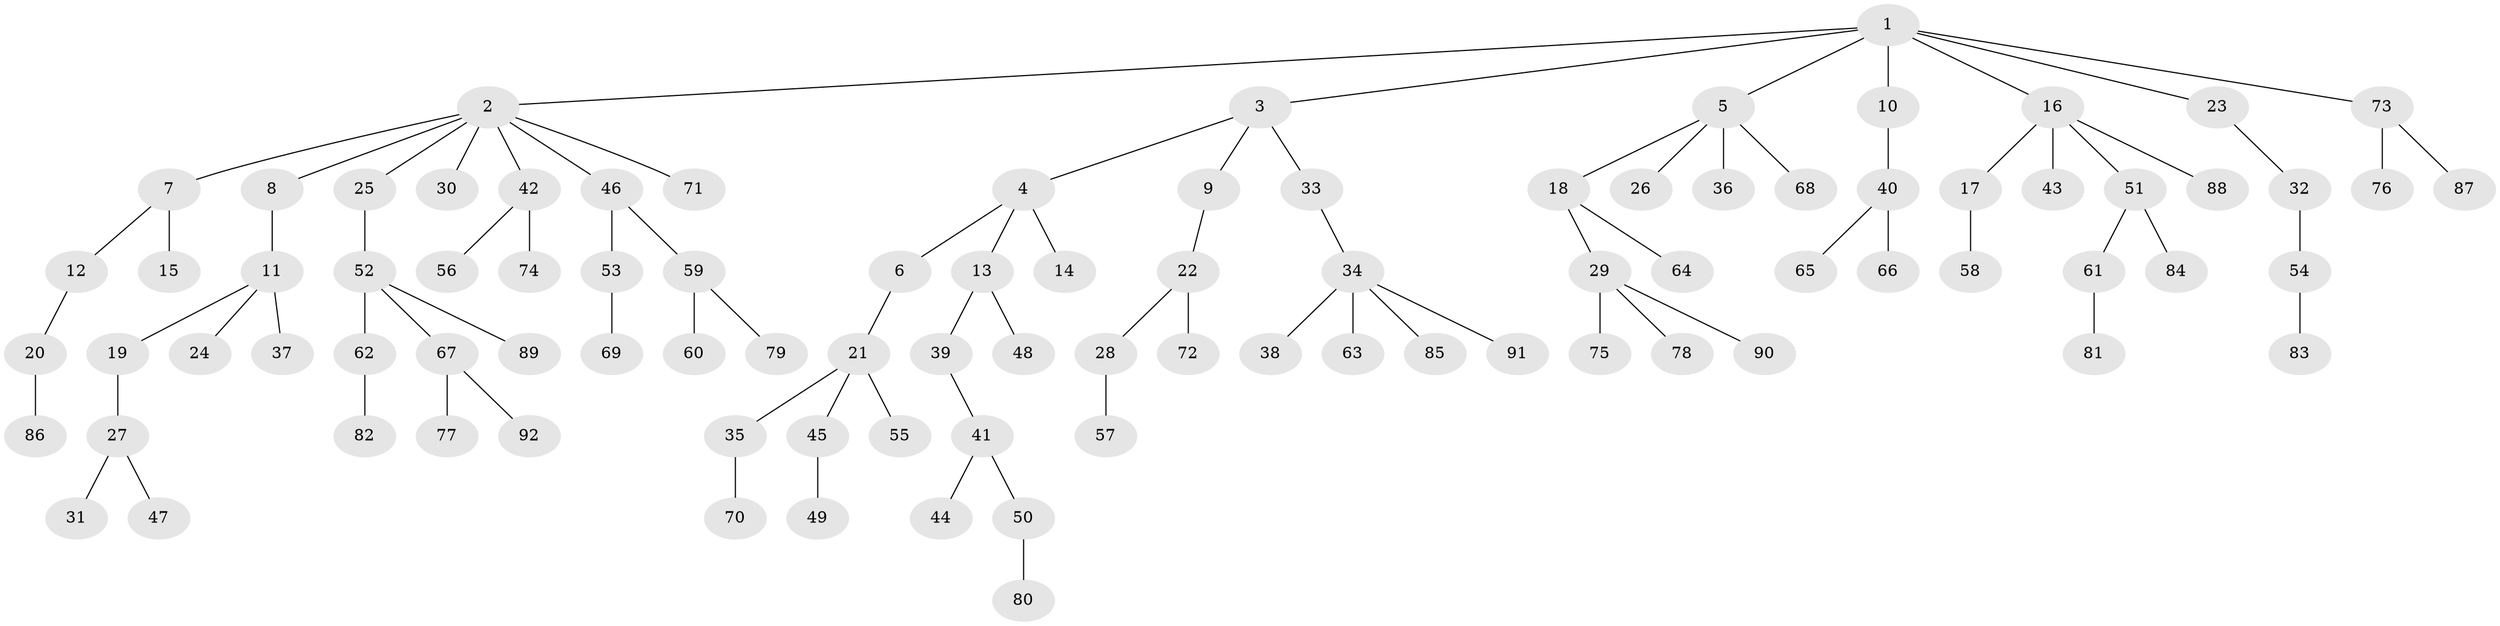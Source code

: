 // Generated by graph-tools (version 1.1) at 2025/53/03/09/25 04:53:38]
// undirected, 92 vertices, 91 edges
graph export_dot {
graph [start="1"]
  node [color=gray90,style=filled];
  1;
  2;
  3;
  4;
  5;
  6;
  7;
  8;
  9;
  10;
  11;
  12;
  13;
  14;
  15;
  16;
  17;
  18;
  19;
  20;
  21;
  22;
  23;
  24;
  25;
  26;
  27;
  28;
  29;
  30;
  31;
  32;
  33;
  34;
  35;
  36;
  37;
  38;
  39;
  40;
  41;
  42;
  43;
  44;
  45;
  46;
  47;
  48;
  49;
  50;
  51;
  52;
  53;
  54;
  55;
  56;
  57;
  58;
  59;
  60;
  61;
  62;
  63;
  64;
  65;
  66;
  67;
  68;
  69;
  70;
  71;
  72;
  73;
  74;
  75;
  76;
  77;
  78;
  79;
  80;
  81;
  82;
  83;
  84;
  85;
  86;
  87;
  88;
  89;
  90;
  91;
  92;
  1 -- 2;
  1 -- 3;
  1 -- 5;
  1 -- 10;
  1 -- 16;
  1 -- 23;
  1 -- 73;
  2 -- 7;
  2 -- 8;
  2 -- 25;
  2 -- 30;
  2 -- 42;
  2 -- 46;
  2 -- 71;
  3 -- 4;
  3 -- 9;
  3 -- 33;
  4 -- 6;
  4 -- 13;
  4 -- 14;
  5 -- 18;
  5 -- 26;
  5 -- 36;
  5 -- 68;
  6 -- 21;
  7 -- 12;
  7 -- 15;
  8 -- 11;
  9 -- 22;
  10 -- 40;
  11 -- 19;
  11 -- 24;
  11 -- 37;
  12 -- 20;
  13 -- 39;
  13 -- 48;
  16 -- 17;
  16 -- 43;
  16 -- 51;
  16 -- 88;
  17 -- 58;
  18 -- 29;
  18 -- 64;
  19 -- 27;
  20 -- 86;
  21 -- 35;
  21 -- 45;
  21 -- 55;
  22 -- 28;
  22 -- 72;
  23 -- 32;
  25 -- 52;
  27 -- 31;
  27 -- 47;
  28 -- 57;
  29 -- 75;
  29 -- 78;
  29 -- 90;
  32 -- 54;
  33 -- 34;
  34 -- 38;
  34 -- 63;
  34 -- 85;
  34 -- 91;
  35 -- 70;
  39 -- 41;
  40 -- 65;
  40 -- 66;
  41 -- 44;
  41 -- 50;
  42 -- 56;
  42 -- 74;
  45 -- 49;
  46 -- 53;
  46 -- 59;
  50 -- 80;
  51 -- 61;
  51 -- 84;
  52 -- 62;
  52 -- 67;
  52 -- 89;
  53 -- 69;
  54 -- 83;
  59 -- 60;
  59 -- 79;
  61 -- 81;
  62 -- 82;
  67 -- 77;
  67 -- 92;
  73 -- 76;
  73 -- 87;
}
